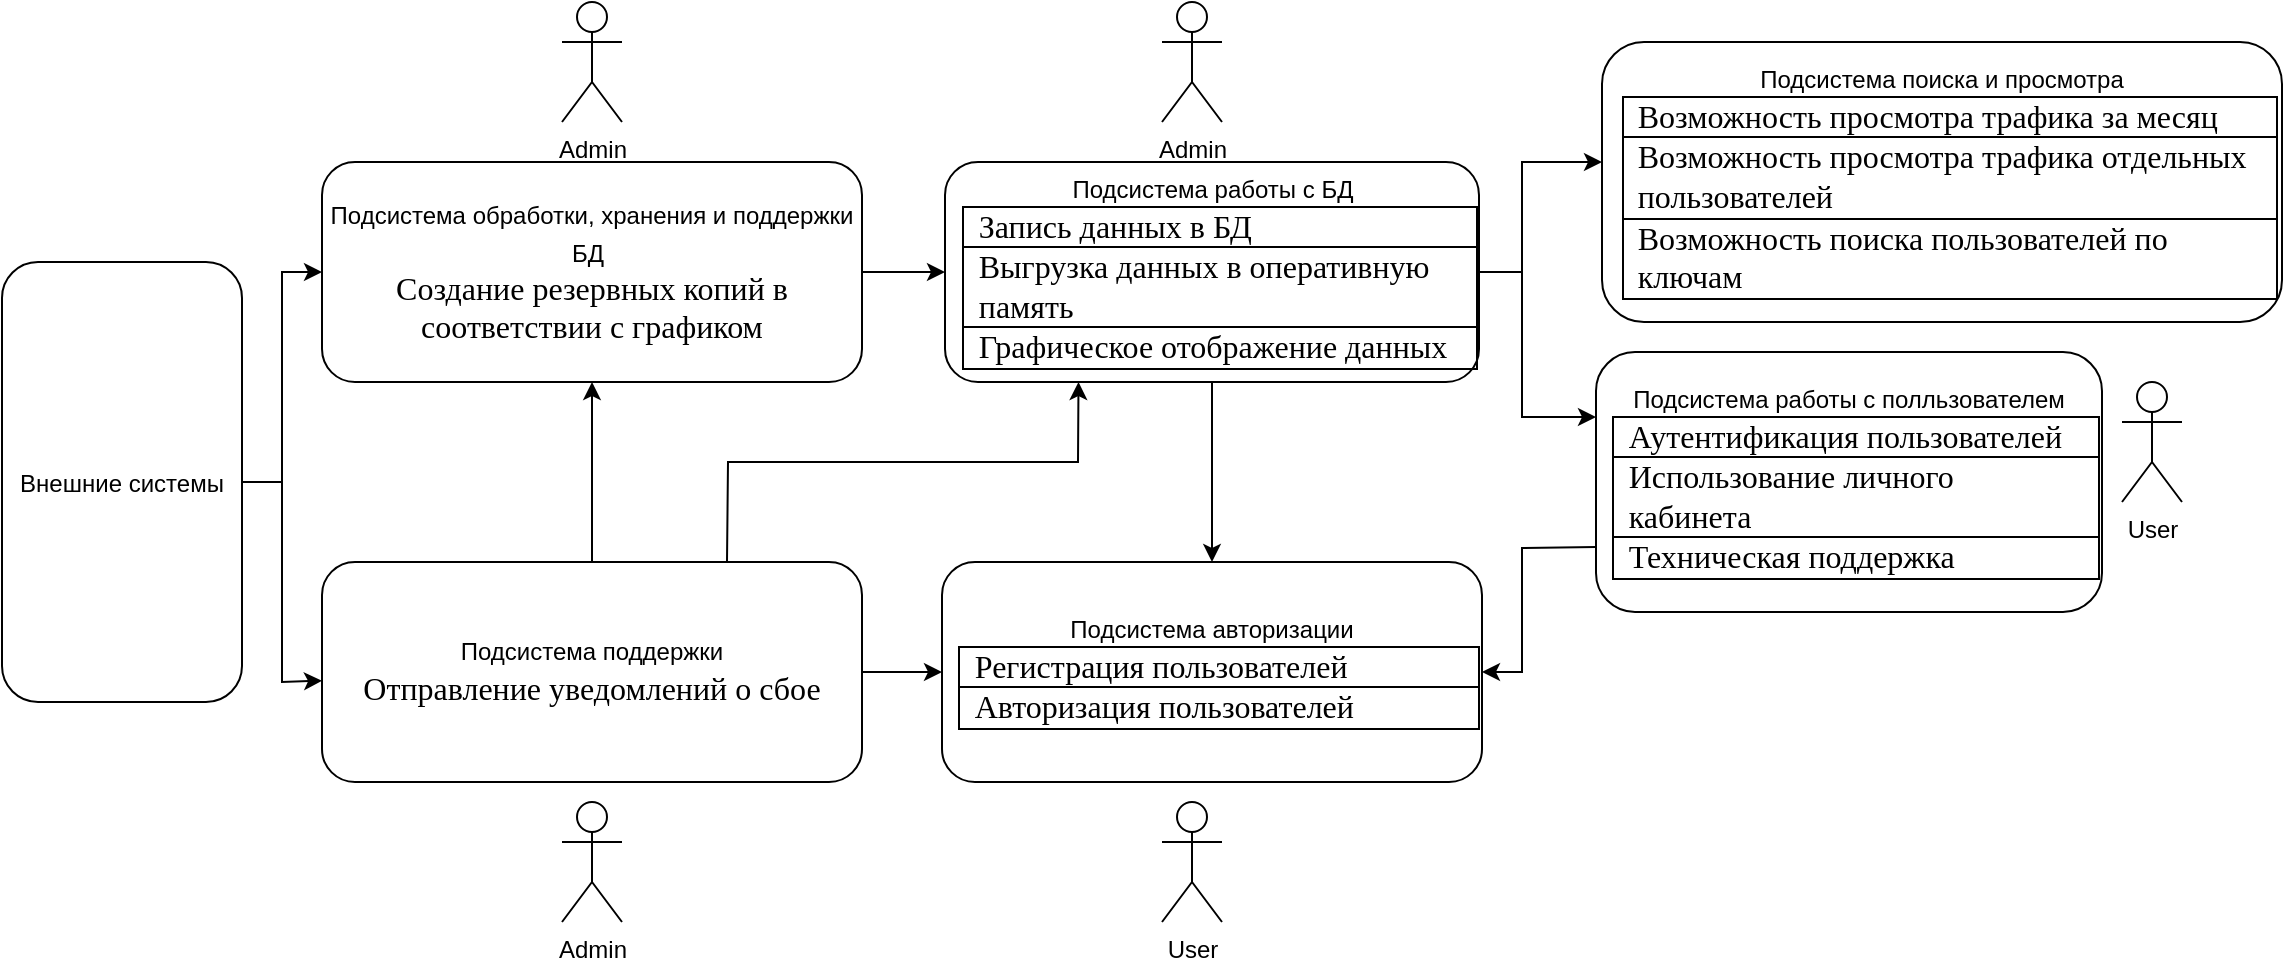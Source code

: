 <mxfile version="24.2.9" type="github">
  <diagram name="Страница — 1" id="JhtNd9AlwU0v45HNGyWB">
    <mxGraphModel dx="1181" dy="840" grid="1" gridSize="10" guides="1" tooltips="1" connect="1" arrows="1" fold="1" page="1" pageScale="1" pageWidth="827" pageHeight="1169" math="0" shadow="0">
      <root>
        <mxCell id="0" />
        <mxCell id="1" parent="0" />
        <mxCell id="e8Ut4EIya1tVT318Z422-1" value="Admin" style="shape=umlActor;verticalLabelPosition=bottom;verticalAlign=top;html=1;outlineConnect=0;" parent="1" vertex="1">
          <mxGeometry x="310" y="20" width="30" height="60" as="geometry" />
        </mxCell>
        <mxCell id="e8Ut4EIya1tVT318Z422-2" value="User" style="shape=umlActor;verticalLabelPosition=bottom;verticalAlign=top;html=1;outlineConnect=0;" parent="1" vertex="1">
          <mxGeometry x="1090" y="210" width="30" height="60" as="geometry" />
        </mxCell>
        <mxCell id="Vk59389lkCiMREhfPJi9-2" value="Внешние системы" style="rounded=1;textDirection=ltr;direction=west;" vertex="1" parent="1">
          <mxGeometry x="30" y="150" width="120" height="220" as="geometry" />
        </mxCell>
        <mxCell id="Vk59389lkCiMREhfPJi9-32" value="" style="edgeStyle=orthogonalEdgeStyle;rounded=0;orthogonalLoop=1;jettySize=auto;html=1;" edge="1" parent="1" source="Vk59389lkCiMREhfPJi9-12" target="Vk59389lkCiMREhfPJi9-15">
          <mxGeometry relative="1" as="geometry" />
        </mxCell>
        <mxCell id="Vk59389lkCiMREhfPJi9-37" value="" style="edgeStyle=orthogonalEdgeStyle;rounded=0;orthogonalLoop=1;jettySize=auto;html=1;" edge="1" parent="1" source="Vk59389lkCiMREhfPJi9-12" target="Vk59389lkCiMREhfPJi9-36">
          <mxGeometry relative="1" as="geometry">
            <Array as="points">
              <mxPoint x="790" y="155" />
              <mxPoint x="790" y="100" />
            </Array>
          </mxGeometry>
        </mxCell>
        <mxCell id="Vk59389lkCiMREhfPJi9-12" value="Подсистема работы с БД&lt;br&gt;&lt;table style=&quot;text-align: start; margin-left: 5.4pt; border-collapse: collapse; border: medium;&quot; cellpadding=&quot;0&quot; cellspacing=&quot;0&quot; border=&quot;1&quot; class=&quot;MsoTableGrid&quot;&gt;&lt;tbody&gt;&lt;tr&gt;&lt;td style=&quot;width: 233.6pt; border: 1pt solid black; padding: 0cm 5.4pt;&quot; valign=&quot;top&quot; width=&quot;311&quot;&gt;&lt;p style=&quot;margin: 0cm; font-size: 11pt; font-family: Calibri, sans-serif;&quot; class=&quot;MsoNoSpacing&quot;&gt;&lt;span style=&quot;font-size: 12pt; font-family: &amp;quot;Times New Roman&amp;quot;, serif;&quot;&gt;Запись данных в БД&lt;/span&gt;&lt;/p&gt;&lt;/td&gt;&lt;/tr&gt;&lt;tr&gt;&lt;td style=&quot;width: 233.6pt; border-width: medium 1pt 1pt; border-style: none solid solid; border-color: currentcolor black black; border-image: none; padding: 0cm 5.4pt;&quot; valign=&quot;top&quot; width=&quot;311&quot;&gt;&lt;p style=&quot;margin: 0cm; font-size: 11pt; font-family: Calibri, sans-serif;&quot; class=&quot;MsoNoSpacing&quot;&gt;&lt;span style=&quot;font-size: 12pt; font-family: &amp;quot;Times New Roman&amp;quot;, serif;&quot;&gt;Выгрузка данных в оперативную память&lt;/span&gt;&lt;/p&gt;&lt;/td&gt;&lt;/tr&gt;&lt;tr&gt;&lt;td style=&quot;width: 233.6pt; border-width: medium 1pt 1pt; border-style: none solid solid; border-color: currentcolor black black; border-image: none; padding: 0cm 5.4pt;&quot; valign=&quot;top&quot; width=&quot;311&quot;&gt;&lt;p style=&quot;margin: 0cm; font-size: 11pt; font-family: Calibri, sans-serif;&quot; class=&quot;MsoNoSpacing&quot;&gt;&lt;span style=&quot;font-size: 12pt; font-family: &amp;quot;Times New Roman&amp;quot;, serif;&quot;&gt;Графическое отображение данных&lt;/span&gt;&lt;/p&gt;&lt;/td&gt;&lt;/tr&gt;&lt;/tbody&gt;&lt;/table&gt;" style="rounded=1;whiteSpace=wrap;html=1;verticalAlign=middle;" vertex="1" parent="1">
          <mxGeometry x="501.5" y="100" width="267" height="110" as="geometry" />
        </mxCell>
        <mxCell id="Vk59389lkCiMREhfPJi9-29" value="" style="edgeStyle=orthogonalEdgeStyle;rounded=0;orthogonalLoop=1;jettySize=auto;html=1;" edge="1" parent="1" source="Vk59389lkCiMREhfPJi9-14" target="Vk59389lkCiMREhfPJi9-17">
          <mxGeometry relative="1" as="geometry" />
        </mxCell>
        <mxCell id="Vk59389lkCiMREhfPJi9-31" value="" style="edgeStyle=orthogonalEdgeStyle;rounded=0;orthogonalLoop=1;jettySize=auto;html=1;" edge="1" parent="1" source="Vk59389lkCiMREhfPJi9-14" target="Vk59389lkCiMREhfPJi9-15">
          <mxGeometry relative="1" as="geometry" />
        </mxCell>
        <mxCell id="Vk59389lkCiMREhfPJi9-14" value="&lt;div&gt;&lt;span style=&quot;caret-color: rgb(0, 0, 0); color: rgb(0, 0, 0); font-style: normal; font-variant-caps: normal; font-weight: 400; letter-spacing: normal; text-align: start; text-indent: 0px; text-transform: none; white-space: normal; word-spacing: 0px; -webkit-text-stroke-width: 0px; text-decoration: none; line-height: 17.12px;&quot;&gt;&lt;font style=&quot;font-size: 12px;&quot; face=&quot;Helvetica&quot;&gt;Подсистема поддержки&lt;/font&gt;&lt;/span&gt;&lt;/div&gt;&lt;span style=&quot;caret-color: rgb(0, 0, 0); color: rgb(0, 0, 0); font-style: normal; font-variant-caps: normal; font-weight: 400; letter-spacing: normal; text-align: start; text-indent: 0px; text-transform: none; white-space: normal; word-spacing: 0px; -webkit-text-stroke-width: 0px; text-decoration: none; line-height: 17.12px; font-family: &amp;quot;Times New Roman&amp;quot;, serif;&quot;&gt;&lt;font style=&quot;font-size: 16px;&quot;&gt;Отправление уведомлений о сбое&lt;/font&gt;&lt;/span&gt;&lt;span style=&quot;caret-color: rgb(0, 0, 0); color: rgb(0, 0, 0); font-family: -webkit-standard; font-size: medium; font-style: normal; font-variant-caps: normal; font-weight: 400; letter-spacing: normal; orphans: auto; text-align: start; text-indent: 0px; text-transform: none; white-space: normal; widows: auto; word-spacing: 0px; -webkit-text-stroke-width: 0px; text-decoration: none; display: inline !important; float: none;&quot;&gt;&lt;/span&gt;" style="rounded=1;whiteSpace=wrap;html=1;" vertex="1" parent="1">
          <mxGeometry x="190" y="300" width="270" height="110" as="geometry" />
        </mxCell>
        <mxCell id="Vk59389lkCiMREhfPJi9-15" value="Подсистема авторизации&lt;br&gt;&lt;table style=&quot;text-align: start; margin-left: 5.4pt; border-collapse: collapse; border: medium;&quot; cellpadding=&quot;0&quot; cellspacing=&quot;0&quot; border=&quot;1&quot; class=&quot;MsoTableGrid&quot;&gt;&lt;tbody&gt;&lt;tr&gt;&lt;td style=&quot;width: 233.6pt; border: 1pt solid black; padding: 0cm 5.4pt;&quot; valign=&quot;top&quot; width=&quot;311&quot;&gt;&lt;p style=&quot;margin: 0cm; font-size: 11pt; font-family: Calibri, sans-serif;&quot; class=&quot;MsoNoSpacing&quot;&gt;&lt;span style=&quot;font-size: 12pt; font-family: &amp;quot;Times New Roman&amp;quot;, serif;&quot;&gt;Регистрация пользователей&lt;/span&gt;&lt;/p&gt;&lt;/td&gt;&lt;/tr&gt;&lt;tr&gt;&lt;td style=&quot;width: 233.6pt; border-width: medium 1pt 1pt; border-style: none solid solid; border-color: currentcolor black black; border-image: none; padding: 0cm 5.4pt;&quot; valign=&quot;top&quot; width=&quot;311&quot;&gt;&lt;p style=&quot;margin: 0cm; font-size: 11pt; font-family: Calibri, sans-serif;&quot; class=&quot;MsoNoSpacing&quot;&gt;&lt;span style=&quot;font-size: 12pt; font-family: &amp;quot;Times New Roman&amp;quot;, serif;&quot;&gt;Авторизация пользователей&lt;/span&gt;&lt;/p&gt;&lt;/td&gt;&lt;/tr&gt;&lt;/tbody&gt;&lt;/table&gt;" style="rounded=1;whiteSpace=wrap;html=1;" vertex="1" parent="1">
          <mxGeometry x="500" y="300" width="270" height="110" as="geometry" />
        </mxCell>
        <mxCell id="Vk59389lkCiMREhfPJi9-16" value="Подсистема работы с полльзователем&lt;br&gt;&lt;table style=&quot;text-align: start; margin-left: 5.4pt; border-collapse: collapse; border: medium;&quot; cellpadding=&quot;0&quot; cellspacing=&quot;0&quot; border=&quot;1&quot; class=&quot;MsoTableGrid&quot;&gt;&lt;tbody&gt;&lt;tr&gt;&lt;td style=&quot;width: 233.6pt; border: 1pt solid black; padding: 0cm 5.4pt;&quot; valign=&quot;top&quot; width=&quot;311&quot;&gt;&lt;p style=&quot;margin: 0cm; font-size: 11pt; font-family: Calibri, sans-serif;&quot; class=&quot;MsoNoSpacing&quot;&gt;&lt;span style=&quot;font-size: 12pt; font-family: &amp;quot;Times New Roman&amp;quot;, serif;&quot;&gt;Аутентификация пользователей&amp;nbsp;&lt;/span&gt;&lt;/p&gt;&lt;/td&gt;&lt;/tr&gt;&lt;tr&gt;&lt;td style=&quot;width: 233.6pt; border-width: medium 1pt 1pt; border-style: none solid solid; border-color: currentcolor black black; border-image: none; padding: 0cm 5.4pt;&quot; valign=&quot;top&quot; width=&quot;311&quot;&gt;&lt;p style=&quot;margin: 0cm; font-size: 11pt; font-family: Calibri, sans-serif;&quot; class=&quot;MsoNoSpacing&quot;&gt;&lt;span style=&quot;font-size: 12pt; font-family: &amp;quot;Times New Roman&amp;quot;, serif;&quot;&gt;Использование личного кабинета&amp;nbsp;&lt;/span&gt;&lt;/p&gt;&lt;/td&gt;&lt;/tr&gt;&lt;tr&gt;&lt;td style=&quot;width: 233.6pt; border-width: medium 1pt 1pt; border-style: none solid solid; border-color: currentcolor black black; border-image: none; padding: 0cm 5.4pt;&quot; valign=&quot;top&quot; width=&quot;311&quot;&gt;&lt;p style=&quot;margin: 0cm; font-size: 11pt; font-family: Calibri, sans-serif;&quot; class=&quot;MsoNoSpacing&quot;&gt;&lt;span style=&quot;font-size: 12pt; font-family: &amp;quot;Times New Roman&amp;quot;, serif;&quot;&gt;Техническая поддержка&lt;/span&gt;&lt;/p&gt;&lt;/td&gt;&lt;/tr&gt;&lt;/tbody&gt;&lt;/table&gt;" style="rounded=1;whiteSpace=wrap;html=1;" vertex="1" parent="1">
          <mxGeometry x="827" y="195" width="253" height="130" as="geometry" />
        </mxCell>
        <mxCell id="Vk59389lkCiMREhfPJi9-30" value="" style="edgeStyle=orthogonalEdgeStyle;rounded=0;orthogonalLoop=1;jettySize=auto;html=1;" edge="1" parent="1" source="Vk59389lkCiMREhfPJi9-17" target="Vk59389lkCiMREhfPJi9-12">
          <mxGeometry relative="1" as="geometry" />
        </mxCell>
        <mxCell id="Vk59389lkCiMREhfPJi9-17" value="&lt;div&gt;&lt;span style=&quot;text-align: start; text-indent: 0px; line-height: 17.12px;&quot;&gt;&lt;span style=&quot;line-height: 17.12px;&quot;&gt;&lt;font face=&quot;Helvetica&quot;&gt;Подсистема обработки, хранения и поддержки БД&lt;/font&gt;&lt;font style=&quot;caret-color: rgb(0, 0, 0); color: rgb(0, 0, 0); font-style: normal; font-variant-caps: normal; font-weight: 400; letter-spacing: normal; text-transform: none; white-space: normal; word-spacing: 0px; text-decoration: none; -webkit-text-stroke-width: 0px; font-size: 12pt;&quot; face=&quot;Times New Roman, serif&quot;&gt;&amp;nbsp;&lt;/font&gt;&lt;/span&gt;&lt;span style=&quot;font-family: -webkit-standard; font-size: medium;&quot;&gt;&lt;/span&gt;&lt;br&gt;&lt;/span&gt;&lt;/div&gt;&lt;span style=&quot;caret-color: rgb(0, 0, 0); color: rgb(0, 0, 0); font-size: 12pt; font-style: normal; font-variant-caps: normal; font-weight: 400; letter-spacing: normal; orphans: auto; text-align: start; text-indent: 0px; text-transform: none; white-space: normal; widows: auto; word-spacing: 0px; -webkit-text-stroke-width: 0px; text-decoration: none; line-height: 17.12px; font-family: &amp;quot;Times New Roman&amp;quot;, serif;&quot;&gt;Создание резервных копий в соответствии с графиком&lt;/span&gt;&lt;span style=&quot;caret-color: rgb(0, 0, 0); color: rgb(0, 0, 0); font-family: -webkit-standard; font-size: medium; font-style: normal; font-variant-caps: normal; font-weight: 400; letter-spacing: normal; orphans: auto; text-align: start; text-indent: 0px; text-transform: none; white-space: normal; widows: auto; word-spacing: 0px; -webkit-text-stroke-width: 0px; text-decoration: none; display: inline !important; float: none;&quot;&gt;&lt;/span&gt;" style="rounded=1;whiteSpace=wrap;html=1;" vertex="1" parent="1">
          <mxGeometry x="190" y="100" width="270" height="110" as="geometry" />
        </mxCell>
        <mxCell id="Vk59389lkCiMREhfPJi9-20" value="User" style="shape=umlActor;verticalLabelPosition=bottom;verticalAlign=top;html=1;outlineConnect=0;" vertex="1" parent="1">
          <mxGeometry x="610" y="420" width="30" height="60" as="geometry" />
        </mxCell>
        <mxCell id="Vk59389lkCiMREhfPJi9-22" value="Admin" style="shape=umlActor;verticalLabelPosition=bottom;verticalAlign=top;html=1;outlineConnect=0;" vertex="1" parent="1">
          <mxGeometry x="610" y="20" width="30" height="60" as="geometry" />
        </mxCell>
        <mxCell id="Vk59389lkCiMREhfPJi9-25" value="Admin" style="shape=umlActor;verticalLabelPosition=bottom;verticalAlign=top;html=1;outlineConnect=0;" vertex="1" parent="1">
          <mxGeometry x="310" y="420" width="30" height="60" as="geometry" />
        </mxCell>
        <mxCell id="Vk59389lkCiMREhfPJi9-26" value="" style="endArrow=classic;html=1;rounded=0;exitX=0;exitY=0.5;exitDx=0;exitDy=0;" edge="1" parent="1" source="Vk59389lkCiMREhfPJi9-2" target="Vk59389lkCiMREhfPJi9-17">
          <mxGeometry width="50" height="50" relative="1" as="geometry">
            <mxPoint x="460" y="420" as="sourcePoint" />
            <mxPoint x="510" y="370" as="targetPoint" />
            <Array as="points">
              <mxPoint x="170" y="260" />
              <mxPoint x="170" y="155" />
            </Array>
          </mxGeometry>
        </mxCell>
        <mxCell id="Vk59389lkCiMREhfPJi9-28" value="" style="endArrow=classic;html=1;rounded=0;exitX=0;exitY=0.5;exitDx=0;exitDy=0;" edge="1" parent="1" source="Vk59389lkCiMREhfPJi9-2" target="Vk59389lkCiMREhfPJi9-14">
          <mxGeometry width="50" height="50" relative="1" as="geometry">
            <mxPoint x="170" y="280" as="sourcePoint" />
            <mxPoint x="210" y="175" as="targetPoint" />
            <Array as="points">
              <mxPoint x="170" y="260" />
              <mxPoint x="170" y="360" />
            </Array>
          </mxGeometry>
        </mxCell>
        <mxCell id="Vk59389lkCiMREhfPJi9-33" value="" style="edgeStyle=orthogonalEdgeStyle;rounded=0;orthogonalLoop=1;jettySize=auto;html=1;entryX=0;entryY=0.25;entryDx=0;entryDy=0;" edge="1" parent="1" source="Vk59389lkCiMREhfPJi9-12" target="Vk59389lkCiMREhfPJi9-16">
          <mxGeometry relative="1" as="geometry">
            <mxPoint x="645" y="220" as="sourcePoint" />
            <mxPoint x="645" y="310" as="targetPoint" />
            <Array as="points">
              <mxPoint x="790" y="155" />
              <mxPoint x="790" y="228" />
            </Array>
          </mxGeometry>
        </mxCell>
        <mxCell id="Vk59389lkCiMREhfPJi9-34" value="" style="endArrow=classic;html=1;rounded=0;exitX=0;exitY=0.75;exitDx=0;exitDy=0;entryX=1;entryY=0.5;entryDx=0;entryDy=0;" edge="1" parent="1" source="Vk59389lkCiMREhfPJi9-16" target="Vk59389lkCiMREhfPJi9-15">
          <mxGeometry width="50" height="50" relative="1" as="geometry">
            <mxPoint x="460" y="420" as="sourcePoint" />
            <mxPoint x="510" y="370" as="targetPoint" />
            <Array as="points">
              <mxPoint x="790" y="293" />
              <mxPoint x="790" y="355" />
            </Array>
          </mxGeometry>
        </mxCell>
        <mxCell id="Vk59389lkCiMREhfPJi9-35" value="" style="endArrow=classic;html=1;rounded=0;exitX=0.75;exitY=0;exitDx=0;exitDy=0;entryX=0.25;entryY=1;entryDx=0;entryDy=0;" edge="1" parent="1" source="Vk59389lkCiMREhfPJi9-14" target="Vk59389lkCiMREhfPJi9-12">
          <mxGeometry width="50" height="50" relative="1" as="geometry">
            <mxPoint x="460" y="420" as="sourcePoint" />
            <mxPoint x="510" y="370" as="targetPoint" />
            <Array as="points">
              <mxPoint x="393" y="250" />
              <mxPoint x="568" y="250" />
            </Array>
          </mxGeometry>
        </mxCell>
        <mxCell id="Vk59389lkCiMREhfPJi9-36" value="Подсистема поиска и просмотра&lt;table style=&quot;text-align: start; margin-left: 5.4pt; border-collapse: collapse; border: medium;&quot; cellpadding=&quot;0&quot; cellspacing=&quot;0&quot; border=&quot;1&quot; class=&quot;MsoTableGrid&quot;&gt;&lt;tbody&gt;&lt;tr&gt;&lt;td style=&quot;width: 233.6pt; border: 1pt solid black; padding: 0cm 5.4pt;&quot; valign=&quot;top&quot; width=&quot;311&quot;&gt;&lt;p style=&quot;margin: 0cm; font-size: 11pt; font-family: Calibri, sans-serif;&quot; class=&quot;MsoNoSpacing&quot;&gt;&lt;span style=&quot;font-size: 12pt; font-family: &amp;quot;Times New Roman&amp;quot;, serif;&quot;&gt;Возможность просмотра трафика за месяц&lt;/span&gt;&lt;/p&gt;&lt;/td&gt;&lt;/tr&gt;&lt;tr&gt;&lt;td style=&quot;width: 233.6pt; border-width: medium 1pt 1pt; border-style: none solid solid; border-color: currentcolor black black; border-image: none; padding: 0cm 5.4pt;&quot; valign=&quot;top&quot; width=&quot;311&quot;&gt;&lt;p style=&quot;margin: 0cm; font-size: 11pt; font-family: Calibri, sans-serif;&quot; class=&quot;MsoNoSpacing&quot;&gt;&lt;span style=&quot;font-size: 12pt; font-family: &amp;quot;Times New Roman&amp;quot;, serif;&quot;&gt;Возможность просмотра трафика отдельных пользователей&lt;/span&gt;&lt;/p&gt;&lt;/td&gt;&lt;/tr&gt;&lt;tr&gt;&lt;td style=&quot;width: 233.6pt; border-width: medium 1pt 1pt; border-style: none solid solid; border-color: currentcolor black black; border-image: none; padding: 0cm 5.4pt;&quot; valign=&quot;top&quot; width=&quot;311&quot;&gt;&lt;p style=&quot;margin: 0cm; font-size: 11pt; font-family: Calibri, sans-serif;&quot; class=&quot;MsoNoSpacing&quot;&gt;&lt;span style=&quot;font-size: 12pt; font-family: &amp;quot;Times New Roman&amp;quot;, serif;&quot;&gt;Возможность поиска пользователей по ключам&lt;/span&gt;&lt;/p&gt;&lt;/td&gt;&lt;/tr&gt;&lt;/tbody&gt;&lt;/table&gt;" style="rounded=1;whiteSpace=wrap;html=1;" vertex="1" parent="1">
          <mxGeometry x="830" y="40" width="340" height="140" as="geometry" />
        </mxCell>
      </root>
    </mxGraphModel>
  </diagram>
</mxfile>
